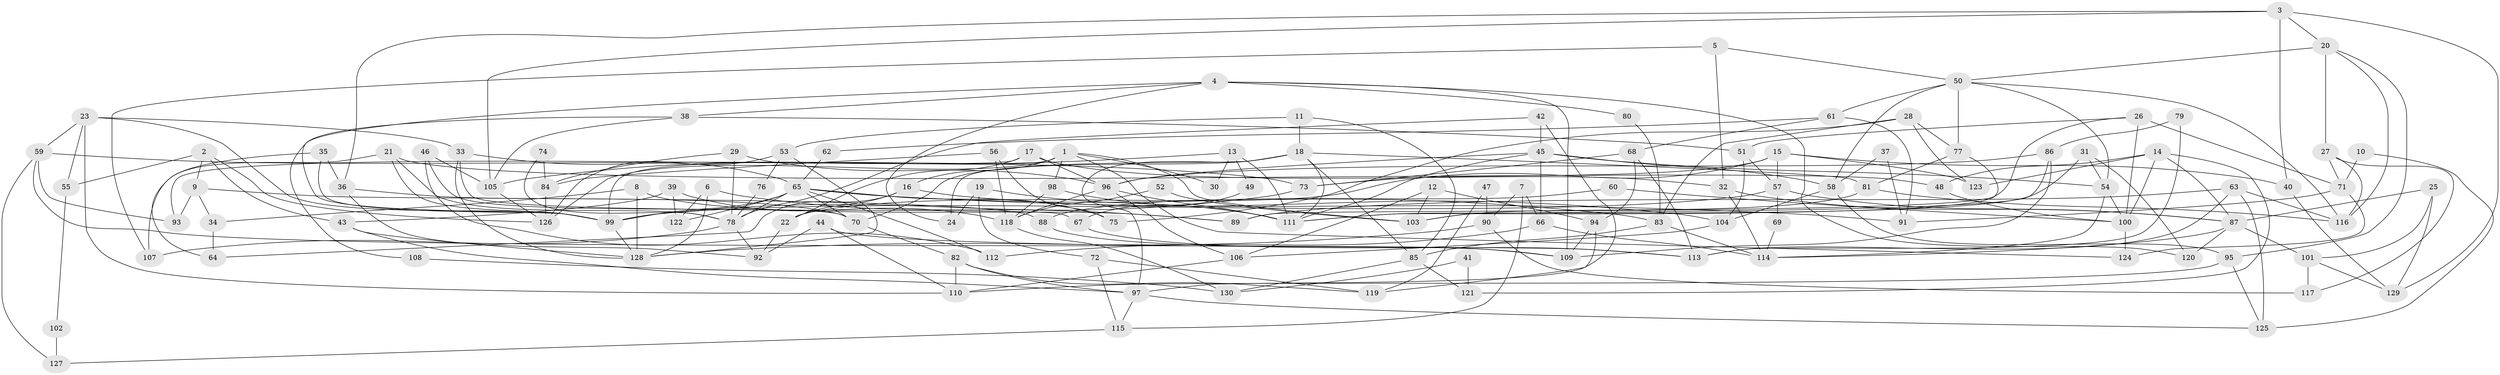 // coarse degree distribution, {9: 0.04597701149425287, 6: 0.10344827586206896, 8: 0.06896551724137931, 4: 0.21839080459770116, 5: 0.11494252873563218, 7: 0.09195402298850575, 3: 0.19540229885057472, 2: 0.12643678160919541, 10: 0.022988505747126436, 13: 0.011494252873563218}
// Generated by graph-tools (version 1.1) at 2025/41/03/06/25 10:41:56]
// undirected, 130 vertices, 260 edges
graph export_dot {
graph [start="1"]
  node [color=gray90,style=filled];
  1;
  2;
  3;
  4;
  5;
  6;
  7;
  8;
  9;
  10;
  11;
  12;
  13;
  14;
  15;
  16;
  17;
  18;
  19;
  20;
  21;
  22;
  23;
  24;
  25;
  26;
  27;
  28;
  29;
  30;
  31;
  32;
  33;
  34;
  35;
  36;
  37;
  38;
  39;
  40;
  41;
  42;
  43;
  44;
  45;
  46;
  47;
  48;
  49;
  50;
  51;
  52;
  53;
  54;
  55;
  56;
  57;
  58;
  59;
  60;
  61;
  62;
  63;
  64;
  65;
  66;
  67;
  68;
  69;
  70;
  71;
  72;
  73;
  74;
  75;
  76;
  77;
  78;
  79;
  80;
  81;
  82;
  83;
  84;
  85;
  86;
  87;
  88;
  89;
  90;
  91;
  92;
  93;
  94;
  95;
  96;
  97;
  98;
  99;
  100;
  101;
  102;
  103;
  104;
  105;
  106;
  107;
  108;
  109;
  110;
  111;
  112;
  113;
  114;
  115;
  116;
  117;
  118;
  119;
  120;
  121;
  122;
  123;
  124;
  125;
  126;
  127;
  128;
  129;
  130;
  1 -- 16;
  1 -- 99;
  1 -- 30;
  1 -- 98;
  1 -- 103;
  1 -- 124;
  1 -- 126;
  2 -- 43;
  2 -- 126;
  2 -- 9;
  2 -- 55;
  3 -- 36;
  3 -- 20;
  3 -- 40;
  3 -- 105;
  3 -- 129;
  4 -- 109;
  4 -- 38;
  4 -- 24;
  4 -- 80;
  4 -- 99;
  4 -- 120;
  5 -- 50;
  5 -- 107;
  5 -- 32;
  6 -- 89;
  6 -- 128;
  6 -- 122;
  7 -- 90;
  7 -- 66;
  7 -- 115;
  8 -- 128;
  8 -- 89;
  8 -- 34;
  9 -- 93;
  9 -- 34;
  9 -- 88;
  10 -- 125;
  10 -- 71;
  11 -- 85;
  11 -- 18;
  11 -- 53;
  12 -- 103;
  12 -- 94;
  12 -- 106;
  13 -- 105;
  13 -- 111;
  13 -- 30;
  13 -- 49;
  14 -- 48;
  14 -- 100;
  14 -- 87;
  14 -- 121;
  14 -- 123;
  15 -- 123;
  15 -- 40;
  15 -- 22;
  15 -- 57;
  15 -- 73;
  16 -- 22;
  16 -- 104;
  16 -- 64;
  17 -- 96;
  17 -- 32;
  17 -- 22;
  17 -- 93;
  18 -- 70;
  18 -- 81;
  18 -- 24;
  18 -- 85;
  18 -- 97;
  18 -- 111;
  19 -- 111;
  19 -- 24;
  19 -- 72;
  20 -- 95;
  20 -- 50;
  20 -- 27;
  20 -- 116;
  21 -- 78;
  21 -- 99;
  21 -- 48;
  21 -- 107;
  22 -- 92;
  23 -- 99;
  23 -- 110;
  23 -- 33;
  23 -- 55;
  23 -- 59;
  25 -- 87;
  25 -- 101;
  25 -- 129;
  26 -- 71;
  26 -- 51;
  26 -- 89;
  26 -- 100;
  27 -- 116;
  27 -- 71;
  27 -- 117;
  28 -- 83;
  28 -- 77;
  28 -- 75;
  28 -- 123;
  29 -- 78;
  29 -- 96;
  29 -- 84;
  31 -- 111;
  31 -- 120;
  31 -- 54;
  32 -- 114;
  32 -- 87;
  33 -- 65;
  33 -- 67;
  33 -- 128;
  34 -- 64;
  35 -- 99;
  35 -- 64;
  35 -- 36;
  36 -- 70;
  36 -- 92;
  37 -- 91;
  37 -- 58;
  38 -- 105;
  38 -- 51;
  38 -- 108;
  39 -- 43;
  39 -- 122;
  39 -- 118;
  40 -- 129;
  41 -- 130;
  41 -- 121;
  42 -- 97;
  42 -- 78;
  42 -- 45;
  43 -- 128;
  43 -- 97;
  44 -- 110;
  44 -- 92;
  44 -- 113;
  45 -- 111;
  45 -- 54;
  45 -- 58;
  45 -- 66;
  45 -- 96;
  46 -- 105;
  46 -- 112;
  46 -- 70;
  47 -- 90;
  47 -- 119;
  48 -- 100;
  49 -- 67;
  50 -- 116;
  50 -- 54;
  50 -- 58;
  50 -- 61;
  50 -- 77;
  51 -- 104;
  51 -- 57;
  52 -- 103;
  52 -- 118;
  53 -- 128;
  53 -- 76;
  53 -- 126;
  54 -- 100;
  54 -- 114;
  55 -- 102;
  56 -- 118;
  56 -- 84;
  56 -- 75;
  57 -- 87;
  57 -- 69;
  57 -- 99;
  58 -- 95;
  58 -- 104;
  59 -- 73;
  59 -- 93;
  59 -- 109;
  59 -- 127;
  60 -- 100;
  60 -- 88;
  61 -- 91;
  61 -- 62;
  61 -- 68;
  62 -- 65;
  63 -- 116;
  63 -- 113;
  63 -- 89;
  63 -- 125;
  65 -- 99;
  65 -- 75;
  65 -- 70;
  65 -- 78;
  65 -- 83;
  65 -- 91;
  65 -- 112;
  65 -- 122;
  66 -- 114;
  66 -- 112;
  67 -- 113;
  68 -- 73;
  68 -- 94;
  68 -- 113;
  69 -- 114;
  70 -- 82;
  71 -- 124;
  71 -- 91;
  72 -- 115;
  72 -- 119;
  73 -- 99;
  74 -- 84;
  74 -- 78;
  76 -- 78;
  77 -- 111;
  77 -- 81;
  78 -- 92;
  78 -- 107;
  79 -- 113;
  79 -- 86;
  80 -- 83;
  81 -- 103;
  81 -- 116;
  82 -- 110;
  82 -- 97;
  82 -- 119;
  83 -- 114;
  83 -- 85;
  84 -- 126;
  85 -- 121;
  85 -- 130;
  86 -- 96;
  86 -- 109;
  86 -- 103;
  87 -- 101;
  87 -- 114;
  87 -- 120;
  88 -- 109;
  90 -- 128;
  90 -- 117;
  94 -- 119;
  94 -- 109;
  95 -- 125;
  95 -- 110;
  96 -- 118;
  96 -- 106;
  96 -- 111;
  97 -- 115;
  97 -- 125;
  98 -- 111;
  98 -- 118;
  99 -- 128;
  100 -- 124;
  101 -- 129;
  101 -- 117;
  102 -- 127;
  104 -- 106;
  105 -- 126;
  106 -- 110;
  108 -- 130;
  115 -- 127;
  118 -- 130;
}
